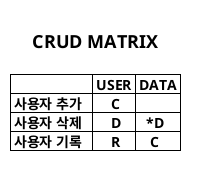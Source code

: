 @startuml crud

title
  
  =CRUD MATRIX
  
  |             |= USER |= DATA |
  |= 사용자 추가   |     C |       |
  |= 사용자 삭제   |     D |   *D  |
  |= 사용자 기록   |     R |    C  |
  
end title



@enduml
